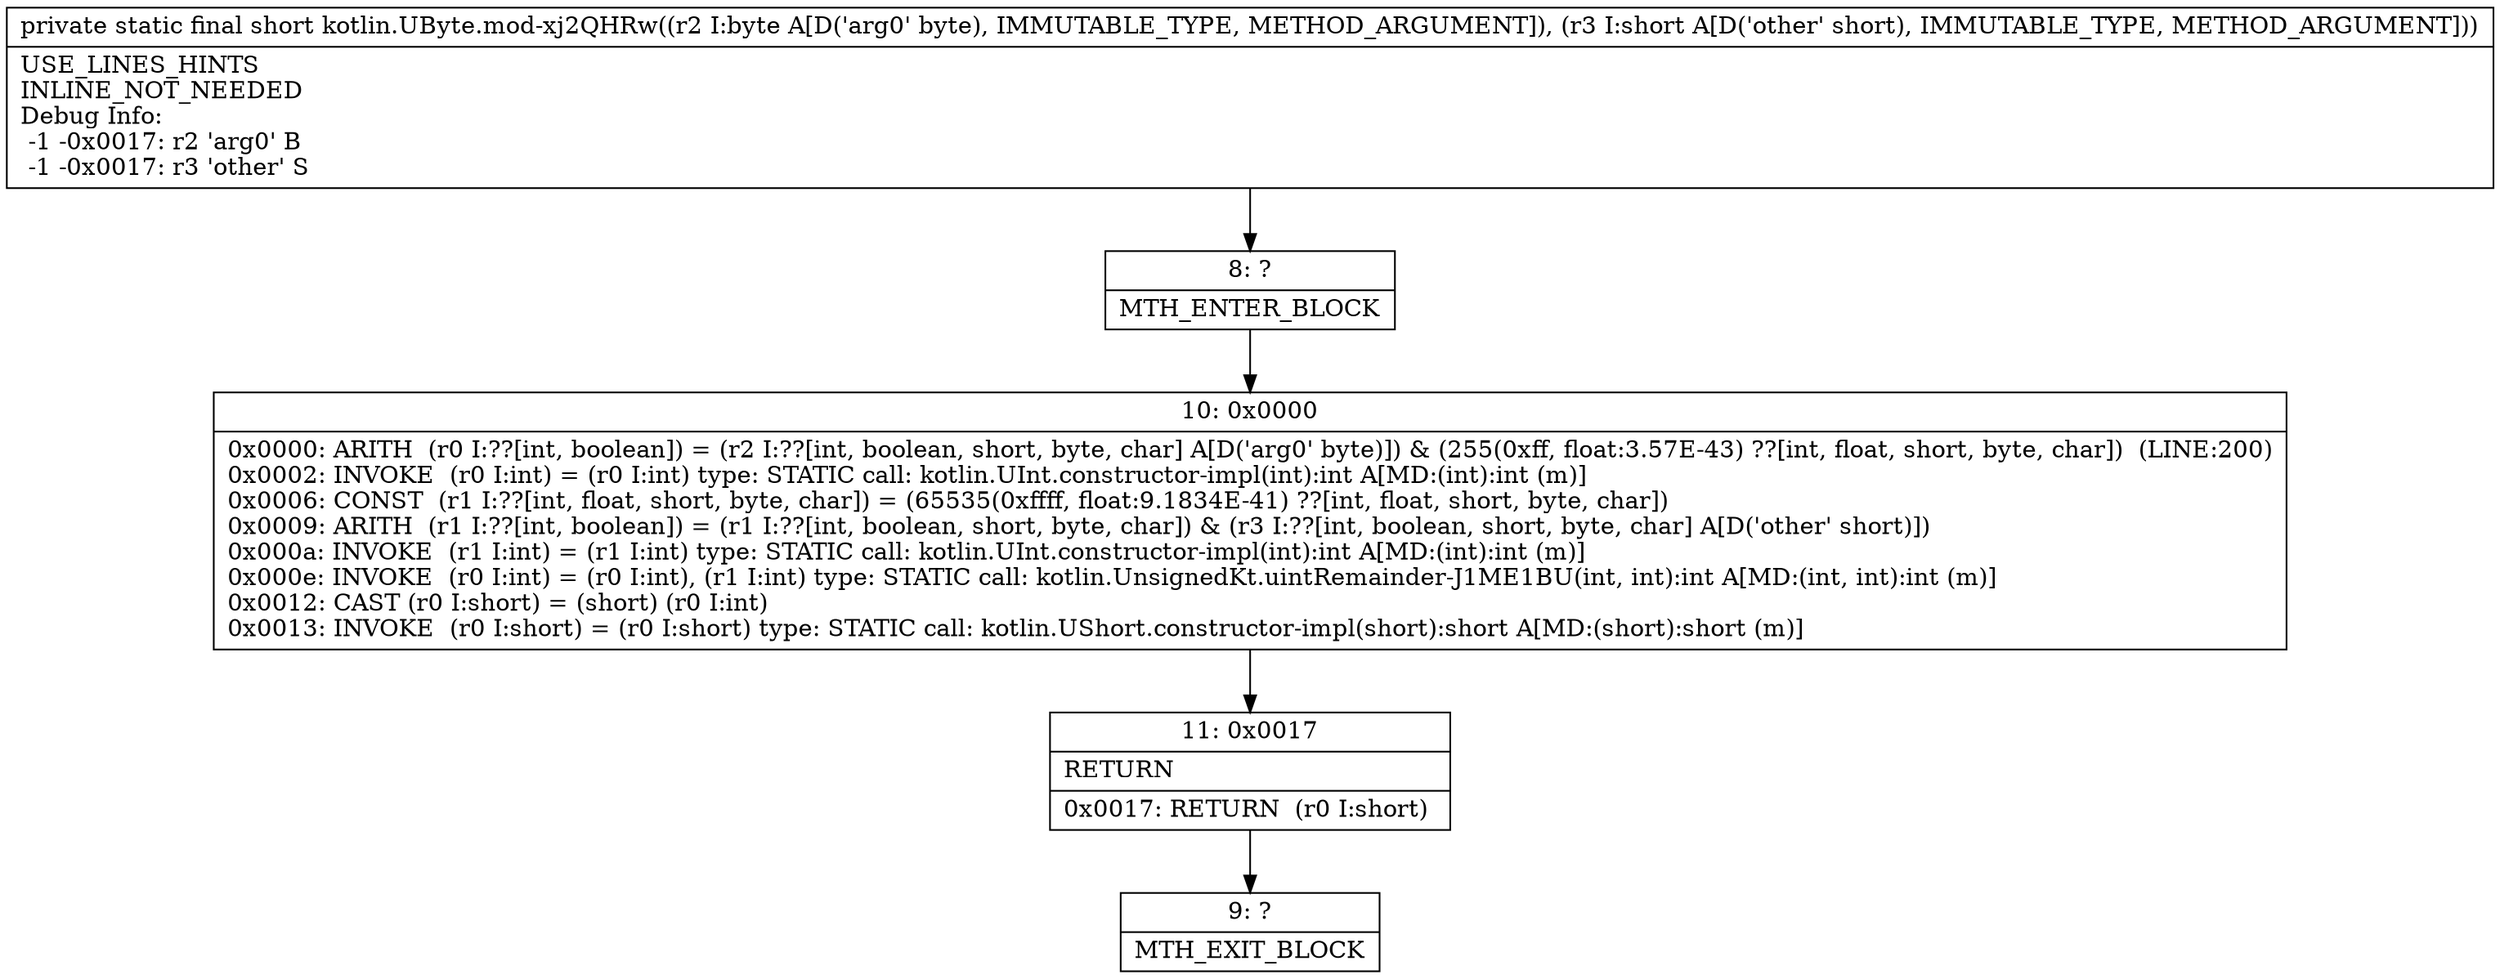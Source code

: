 digraph "CFG forkotlin.UByte.mod\-xj2QHRw(BS)S" {
Node_8 [shape=record,label="{8\:\ ?|MTH_ENTER_BLOCK\l}"];
Node_10 [shape=record,label="{10\:\ 0x0000|0x0000: ARITH  (r0 I:??[int, boolean]) = (r2 I:??[int, boolean, short, byte, char] A[D('arg0' byte)]) & (255(0xff, float:3.57E\-43) ??[int, float, short, byte, char])  (LINE:200)\l0x0002: INVOKE  (r0 I:int) = (r0 I:int) type: STATIC call: kotlin.UInt.constructor\-impl(int):int A[MD:(int):int (m)]\l0x0006: CONST  (r1 I:??[int, float, short, byte, char]) = (65535(0xffff, float:9.1834E\-41) ??[int, float, short, byte, char]) \l0x0009: ARITH  (r1 I:??[int, boolean]) = (r1 I:??[int, boolean, short, byte, char]) & (r3 I:??[int, boolean, short, byte, char] A[D('other' short)]) \l0x000a: INVOKE  (r1 I:int) = (r1 I:int) type: STATIC call: kotlin.UInt.constructor\-impl(int):int A[MD:(int):int (m)]\l0x000e: INVOKE  (r0 I:int) = (r0 I:int), (r1 I:int) type: STATIC call: kotlin.UnsignedKt.uintRemainder\-J1ME1BU(int, int):int A[MD:(int, int):int (m)]\l0x0012: CAST (r0 I:short) = (short) (r0 I:int) \l0x0013: INVOKE  (r0 I:short) = (r0 I:short) type: STATIC call: kotlin.UShort.constructor\-impl(short):short A[MD:(short):short (m)]\l}"];
Node_11 [shape=record,label="{11\:\ 0x0017|RETURN\l|0x0017: RETURN  (r0 I:short) \l}"];
Node_9 [shape=record,label="{9\:\ ?|MTH_EXIT_BLOCK\l}"];
MethodNode[shape=record,label="{private static final short kotlin.UByte.mod\-xj2QHRw((r2 I:byte A[D('arg0' byte), IMMUTABLE_TYPE, METHOD_ARGUMENT]), (r3 I:short A[D('other' short), IMMUTABLE_TYPE, METHOD_ARGUMENT]))  | USE_LINES_HINTS\lINLINE_NOT_NEEDED\lDebug Info:\l  \-1 \-0x0017: r2 'arg0' B\l  \-1 \-0x0017: r3 'other' S\l}"];
MethodNode -> Node_8;Node_8 -> Node_10;
Node_10 -> Node_11;
Node_11 -> Node_9;
}

